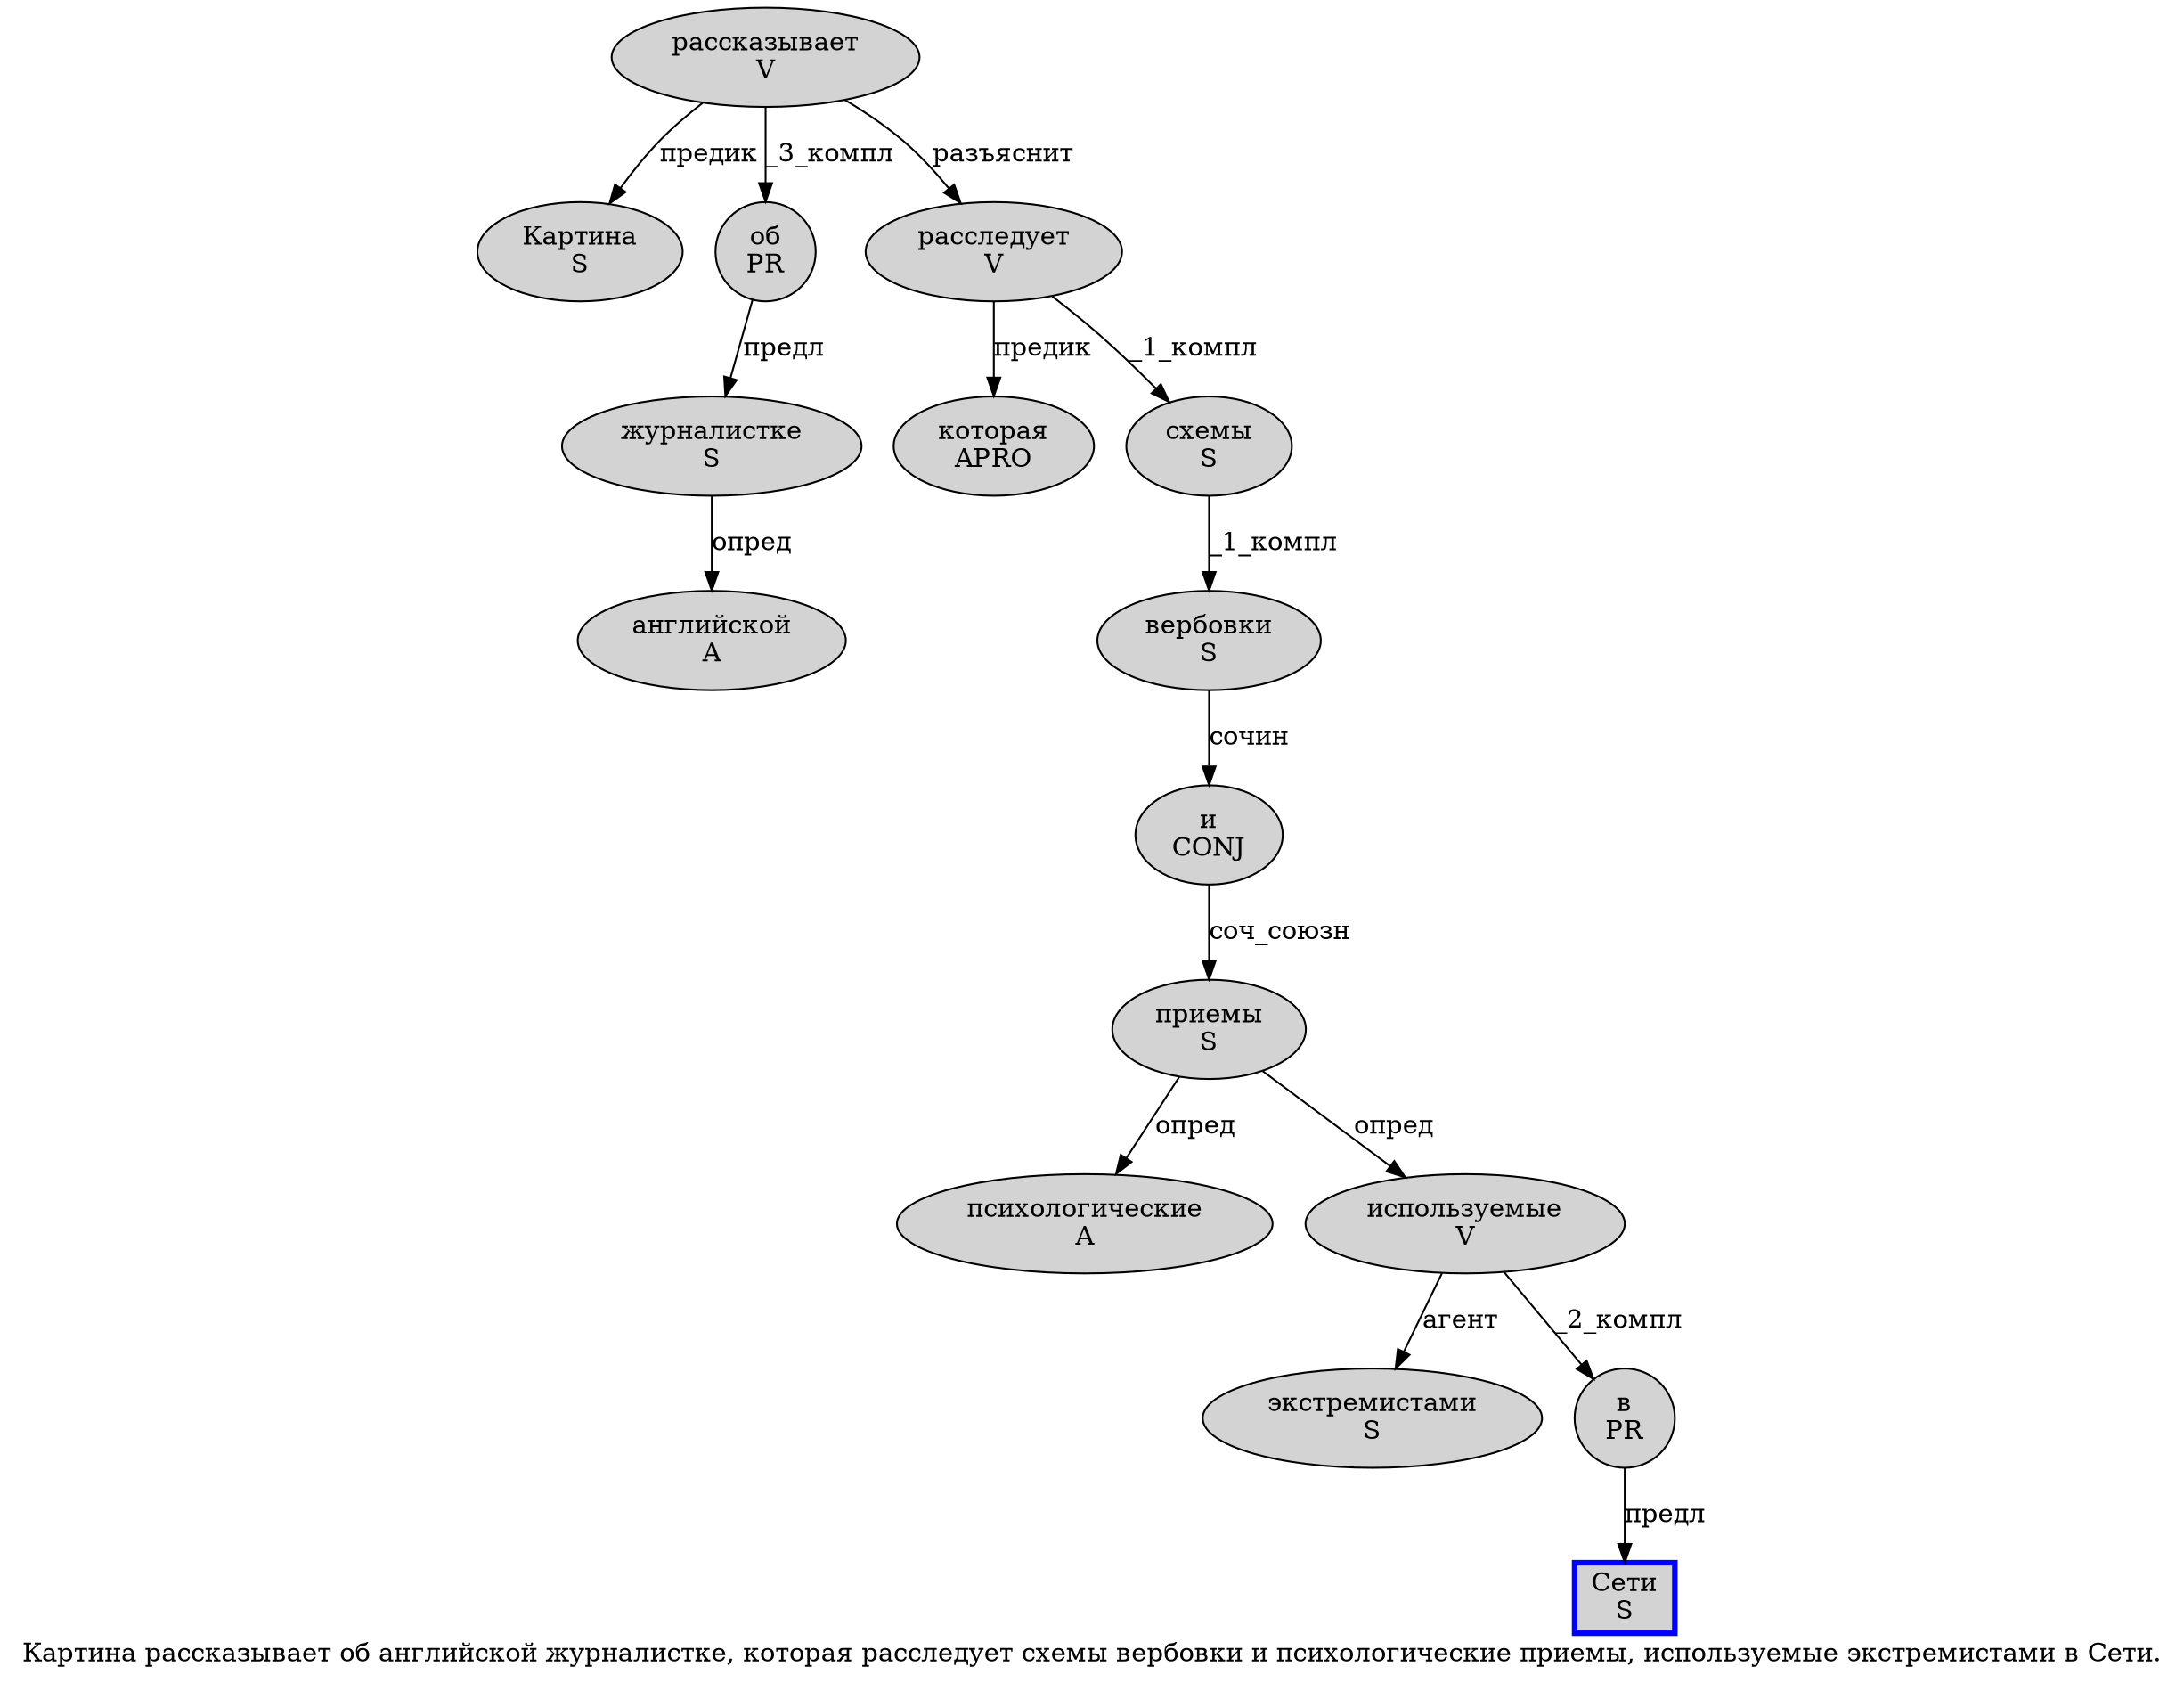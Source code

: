 digraph SENTENCE_1451 {
	graph [label="Картина рассказывает об английской журналистке, которая расследует схемы вербовки и психологические приемы, используемые экстремистами в Сети."]
	node [style=filled]
		0 [label="Картина
S" color="" fillcolor=lightgray penwidth=1 shape=ellipse]
		1 [label="рассказывает
V" color="" fillcolor=lightgray penwidth=1 shape=ellipse]
		2 [label="об
PR" color="" fillcolor=lightgray penwidth=1 shape=ellipse]
		3 [label="английской
A" color="" fillcolor=lightgray penwidth=1 shape=ellipse]
		4 [label="журналистке
S" color="" fillcolor=lightgray penwidth=1 shape=ellipse]
		6 [label="которая
APRO" color="" fillcolor=lightgray penwidth=1 shape=ellipse]
		7 [label="расследует
V" color="" fillcolor=lightgray penwidth=1 shape=ellipse]
		8 [label="схемы
S" color="" fillcolor=lightgray penwidth=1 shape=ellipse]
		9 [label="вербовки
S" color="" fillcolor=lightgray penwidth=1 shape=ellipse]
		10 [label="и
CONJ" color="" fillcolor=lightgray penwidth=1 shape=ellipse]
		11 [label="психологические
A" color="" fillcolor=lightgray penwidth=1 shape=ellipse]
		12 [label="приемы
S" color="" fillcolor=lightgray penwidth=1 shape=ellipse]
		14 [label="используемые
V" color="" fillcolor=lightgray penwidth=1 shape=ellipse]
		15 [label="экстремистами
S" color="" fillcolor=lightgray penwidth=1 shape=ellipse]
		16 [label="в
PR" color="" fillcolor=lightgray penwidth=1 shape=ellipse]
		17 [label="Сети
S" color=blue fillcolor=lightgray penwidth=3 shape=box]
			9 -> 10 [label="сочин"]
			14 -> 15 [label="агент"]
			14 -> 16 [label="_2_компл"]
			7 -> 6 [label="предик"]
			7 -> 8 [label="_1_компл"]
			4 -> 3 [label="опред"]
			10 -> 12 [label="соч_союзн"]
			8 -> 9 [label="_1_компл"]
			12 -> 11 [label="опред"]
			12 -> 14 [label="опред"]
			1 -> 0 [label="предик"]
			1 -> 2 [label="_3_компл"]
			1 -> 7 [label="разъяснит"]
			16 -> 17 [label="предл"]
			2 -> 4 [label="предл"]
}